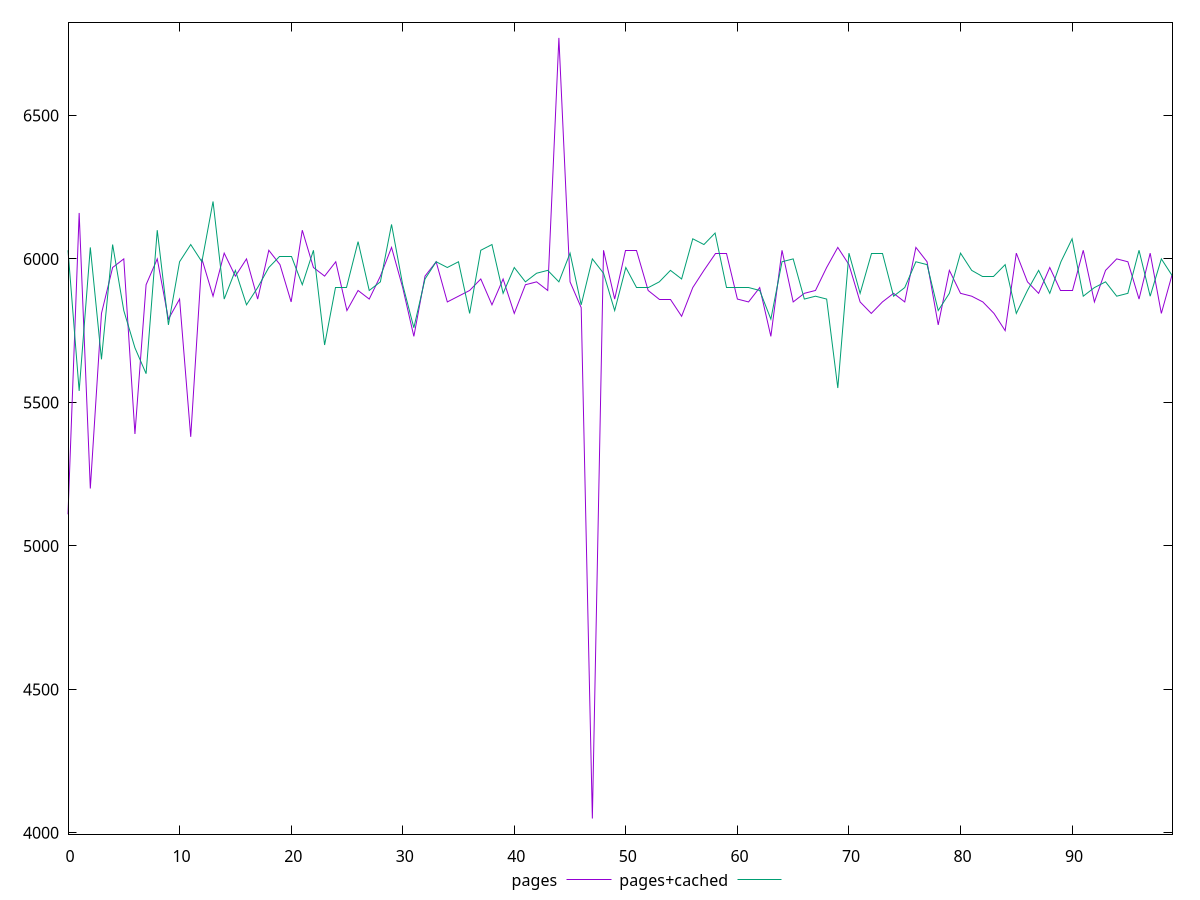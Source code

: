reset

$pages <<EOF
0 5110
1 6160
2 5200
3 5810
4 5970
5 6000
6 5390
7 5910
8 6000
9 5790
10 5860
11 5380
12 6000
13 5870
14 6020
15 5940
16 6000
17 5860
18 6030
19 5980
20 5850
21 6100
22 5970
23 5940
24 5990
25 5820
26 5890
27 5860
28 5940
29 6040
30 5900
31 5730
32 5940
33 5990
34 5850
35 5870
36 5890
37 5930
38 5840
39 5930
40 5810
41 5910
42 5920
43 5890
44 6770
45 5920
46 5830
47 4050
48 6030
49 5860
50 6030
51 6030
52 5890
53 5860
54 5860
55 5800
56 5900
57 5960
58 6020
59 6020
60 5860
61 5850
62 5900
63 5730
64 6030
65 5850
66 5880
67 5890
68 5970
69 6040
70 5980
71 5850
72 5810
73 5850
74 5880
75 5850
76 6040
77 5990
78 5770
79 5960
80 5880
81 5870
82 5850
83 5810
84 5750
85 6020
86 5920
87 5880
88 5970
89 5890
90 5890
91 6030
92 5850
93 5960
94 6000
95 5990
96 5860
97 6020
98 5810
99 5950
EOF

$pagesCached <<EOF
0 6030
1 5540
2 6040
3 5650
4 6050
5 5820
6 5690
7 5600
8 6100
9 5770
10 5990
11 6050
12 5990
13 6200
14 5860
15 5960
16 5840
17 5900
18 5970
19 6010
20 6010
21 5910
22 6030
23 5700
24 5900
25 5900
26 6060
27 5890
28 5920
29 6120
30 5910
31 5760
32 5930
33 5990
34 5970
35 5990
36 5810
37 6030
38 6050
39 5880
40 5970
41 5920
42 5950
43 5960
44 5920
45 6020
46 5840
47 6000
48 5950
49 5820
50 5970
51 5900
52 5900
53 5920
54 5960
55 5930
56 6070
57 6050
58 6090
59 5900
60 5900
61 5900
62 5890
63 5790
64 5990
65 6000
66 5860
67 5870
68 5860
69 5550
70 6020
71 5880
72 6020
73 6020
74 5870
75 5900
76 5990
77 5980
78 5820
79 5880
80 6020
81 5960
82 5940
83 5940
84 5980
85 5810
86 5890
87 5960
88 5880
89 5990
90 6070
91 5870
92 5900
93 5920
94 5870
95 5880
96 6030
97 5870
98 6000
99 5940
EOF

set key outside below
set xrange [0:99]
set yrange [3995.6:6824.4]
set trange [3995.6:6824.4]
set terminal svg size 640, 520 enhanced background rgb 'white'
set output "report_00017_2021-02-10T15-08-03.406Z/unused-javascript/comparison/line/0_vs_1.svg"

plot $pages title "pages" with line, \
     $pagesCached title "pages+cached" with line

reset
